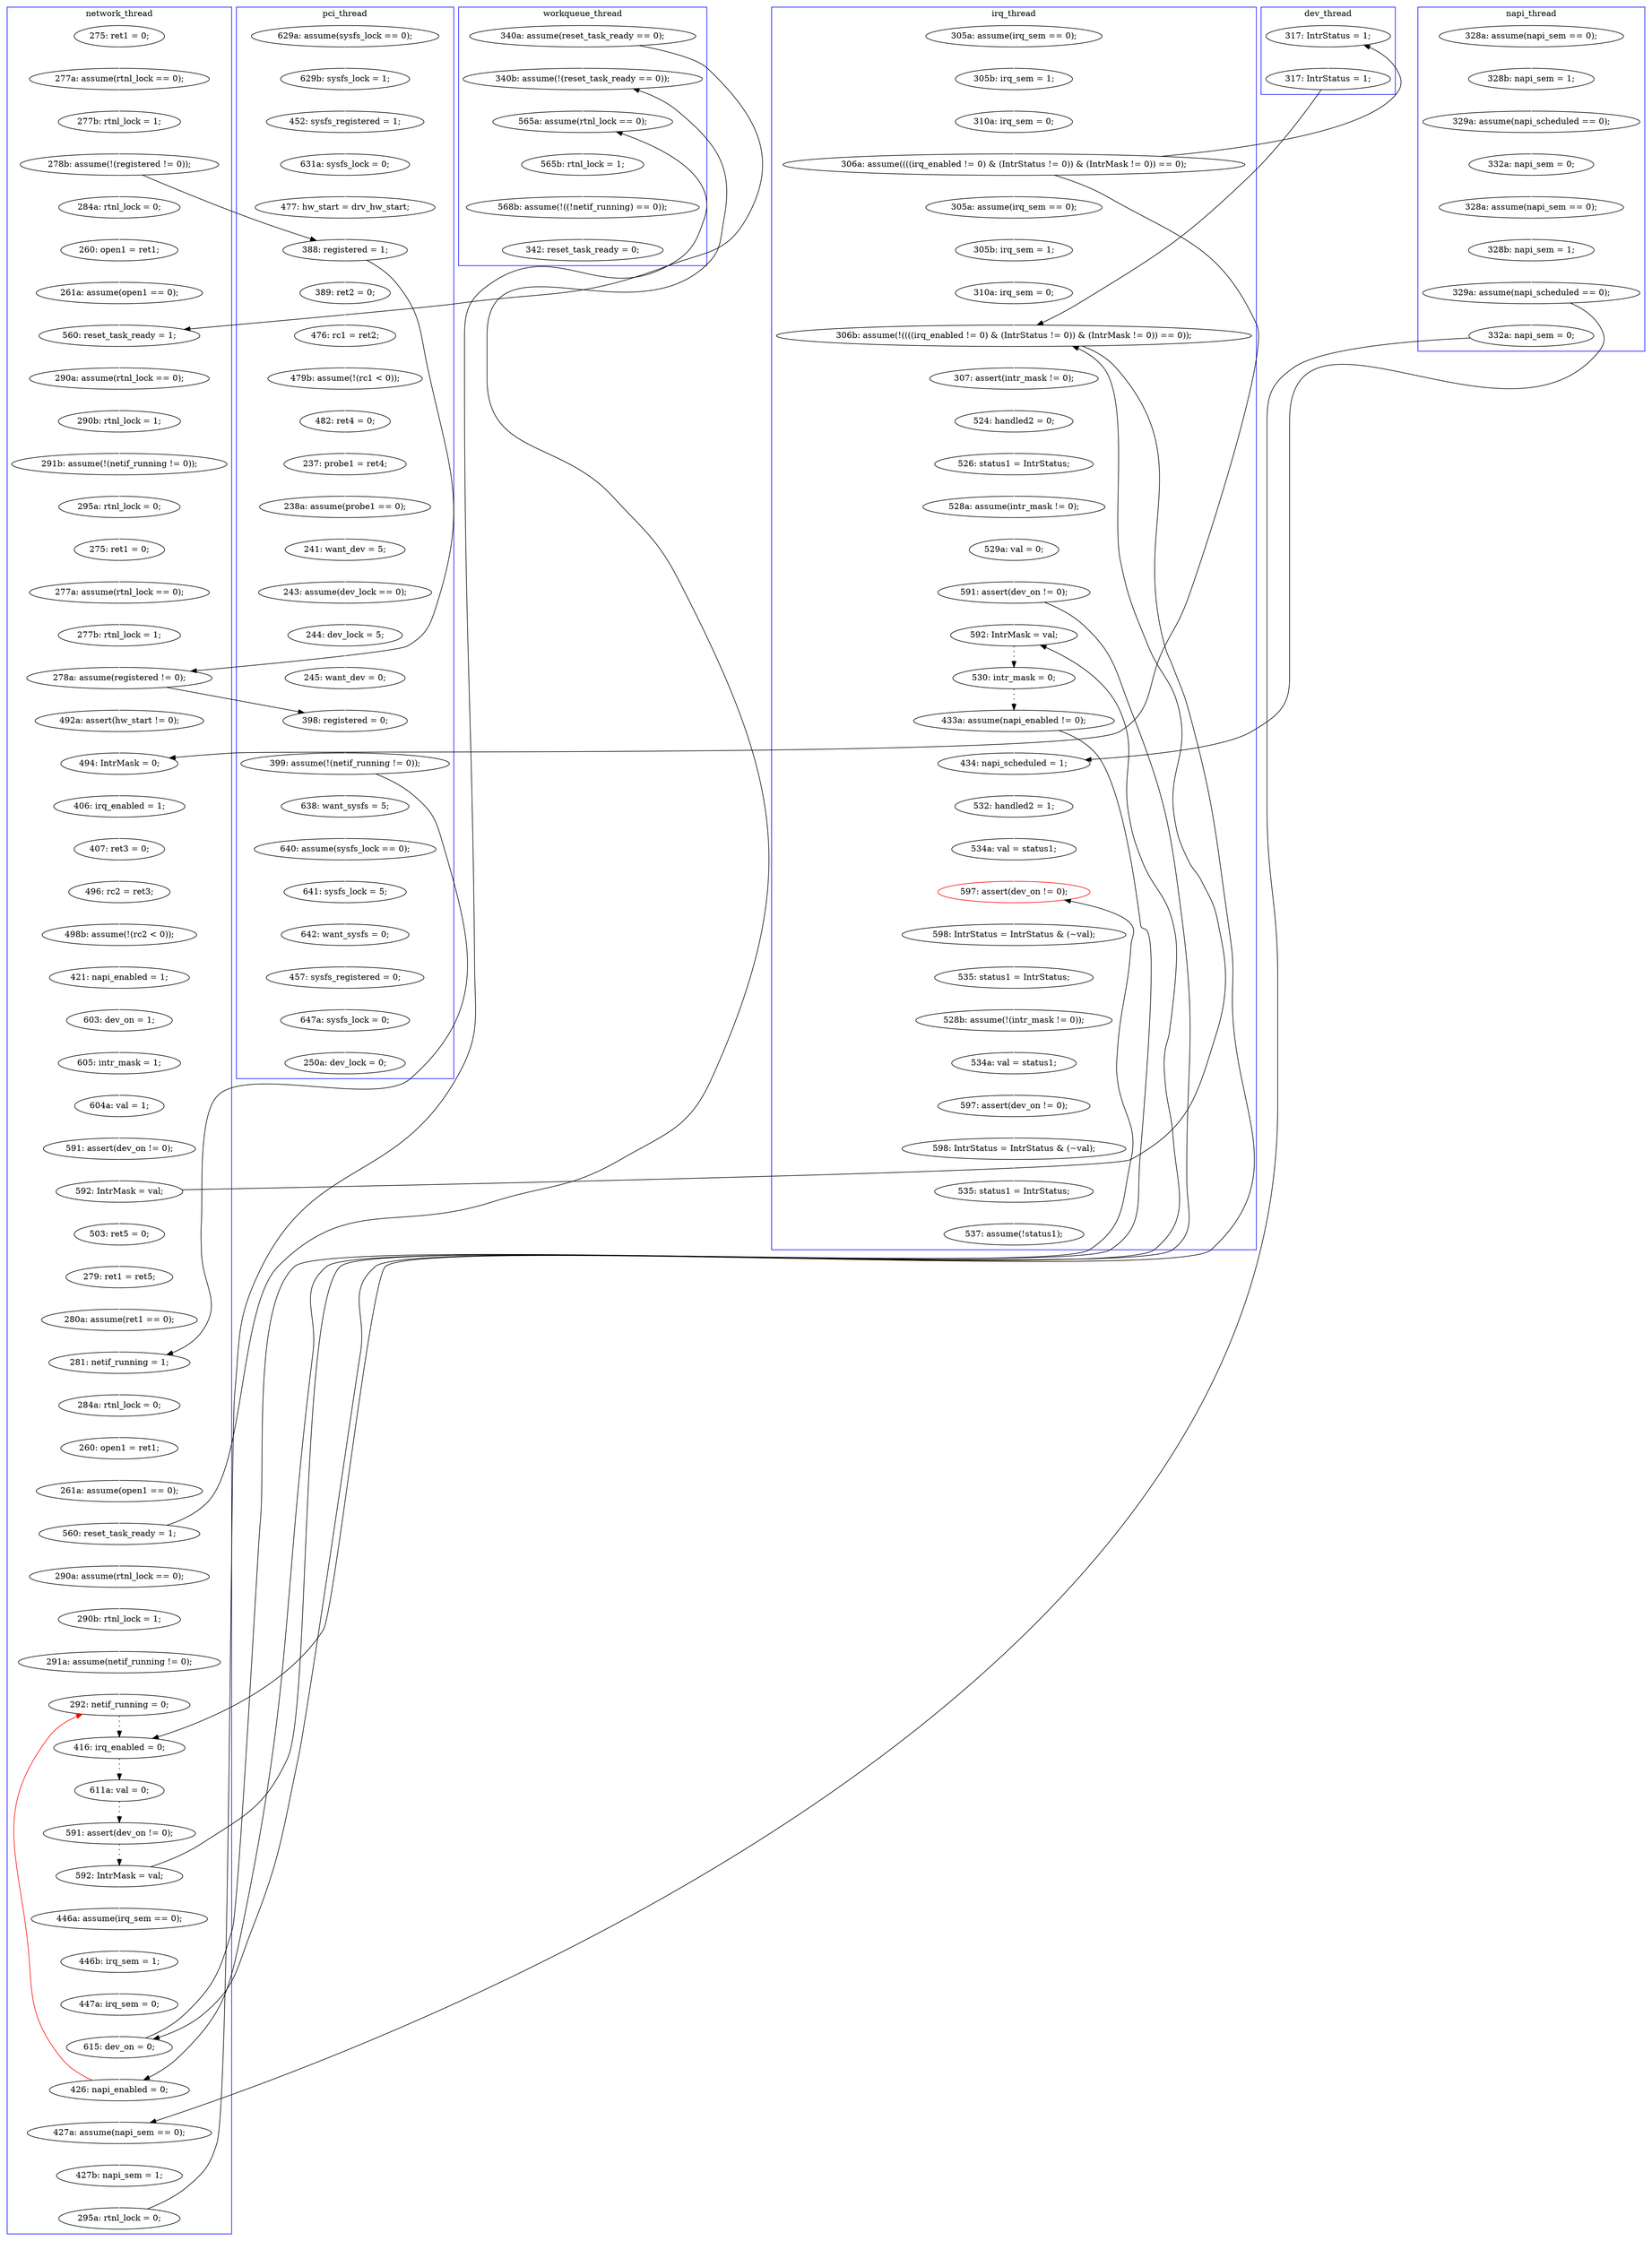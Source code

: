 digraph Counterexample {
	28 -> 30 [color = white, style = solid]
	142 -> 143 [color = white, style = solid]
	157 -> 161 [color = white, style = solid]
	33 -> 55 [color = white, style = solid]
	252 -> 262 [color = black, style = solid, constraint = false]
	167 -> 168 [color = white, style = solid]
	44 -> 63 [color = black, style = solid, constraint = false]
	236 -> 237 [color = black, style = dotted]
	161 -> 167 [color = white, style = solid]
	263 -> 264 [color = white, style = solid]
	88 -> 253 [color = black, style = solid, constraint = false]
	150 -> 153 [color = white, style = solid]
	68 -> 69 [color = white, style = solid]
	30 -> 31 [color = white, style = solid]
	187 -> 188 [color = black, style = solid, constraint = false]
	252 -> 253 [color = white, style = solid]
	269 -> 271 [color = white, style = solid]
	124 -> 131 [color = white, style = solid]
	188 -> 189 [color = white, style = solid]
	91 -> 94 [color = white, style = solid]
	204 -> 212 [color = white, style = solid]
	220 -> 221 [color = white, style = solid]
	33 -> 103 [color = black, style = solid, constraint = false]
	148 -> 149 [color = white, style = solid]
	31 -> 33 [color = white, style = solid]
	96 -> 98 [color = white, style = solid]
	131 -> 134 [color = white, style = solid]
	248 -> 254 [color = white, style = solid]
	221 -> 223 [color = white, style = solid]
	105 -> 108 [color = white, style = solid]
	216 -> 238 [color = white, style = solid]
	132 -> 176 [color = white, style = solid]
	118 -> 119 [color = white, style = solid]
	143 -> 148 [color = white, style = solid]
	175 -> 186 [color = white, style = solid]
	187 -> 195 [color = white, style = solid]
	169 -> 170 [color = white, style = solid]
	44 -> 280 [color = white, style = solid]
	256 -> 257 [color = white, style = solid]
	215 -> 280 [color = black, style = solid, constraint = false]
	210 -> 215 [color = white, style = solid]
	241 -> 244 [color = black, style = dotted]
	270 -> 293 [color = black, style = solid, constraint = false]
	186 -> 187 [color = white, style = solid]
	203 -> 207 [color = white, style = solid]
	137 -> 142 [color = white, style = solid]
	215 -> 220 [color = white, style = solid]
	262 -> 263 [color = white, style = solid]
	254 -> 262 [color = white, style = solid]
	86 -> 88 [color = white, style = solid]
	196 -> 199 [color = white, style = solid]
	234 -> 236 [color = black, style = dotted]
	112 -> 115 [color = white, style = solid]
	274 -> 277 [color = white, style = solid]
	59 -> 63 [color = white, style = solid]
	212 -> 216 [color = white, style = solid]
	117 -> 118 [color = white, style = solid]
	103 -> 137 [color = black, style = solid, constraint = false]
	74 -> 75 [color = white, style = solid]
	280 -> 293 [color = white, style = solid]
	149 -> 150 [color = white, style = solid]
	237 -> 241 [color = black, style = solid, constraint = false]
	168 -> 169 [color = white, style = solid]
	119 -> 157 [color = white, style = solid]
	160 -> 173 [color = white, style = solid]
	254 -> 269 [color = black, style = solid, constraint = false]
	47 -> 143 [color = black, style = solid, constraint = false]
	88 -> 180 [color = white, style = solid]
	90 -> 91 [color = white, style = solid]
	246 -> 248 [color = white, style = solid]
	104 -> 105 [color = white, style = solid]
	188 -> 230 [color = black, style = solid, constraint = false]
	108 -> 109 [color = white, style = solid]
	47 -> 159 [color = white, style = solid]
	153 -> 156 [color = white, style = solid]
	98 -> 103 [color = white, style = solid]
	156 -> 171 [color = white, style = solid]
	238 -> 254 [color = black, style = solid, constraint = false]
	199 -> 202 [color = white, style = solid]
	264 -> 270 [color = white, style = solid]
	230 -> 234 [color = black, style = dotted]
	277 -> 289 [color = white, style = solid]
	289 -> 291 [color = white, style = solid]
	271 -> 274 [color = white, style = solid]
	56 -> 59 [color = white, style = solid]
	37 -> 38 [color = white, style = solid]
	134 -> 135 [color = white, style = solid]
	159 -> 160 [color = white, style = solid]
	161 -> 202 [color = black, style = solid, constraint = false]
	63 -> 68 [color = white, style = solid]
	103 -> 104 [color = white, style = solid]
	38 -> 42 [color = white, style = solid]
	201 -> 204 [color = white, style = solid]
	77 -> 83 [color = white, style = solid]
	273 -> 298 [color = white, style = solid]
	300 -> 301 [color = white, style = solid]
	180 -> 263 [color = black, style = solid, constraint = false]
	291 -> 292 [color = white, style = solid]
	262 -> 224 [color = red, style = solid, constraint = false]
	85 -> 86 [color = white, style = solid]
	137 -> 157 [color = black, style = solid, constraint = false]
	71 -> 124 [color = white, style = solid]
	195 -> 196 [color = white, style = solid]
	47 -> 132 [color = black, style = solid, constraint = false]
	109 -> 112 [color = white, style = solid]
	293 -> 294 [color = white, style = solid]
	202 -> 203 [color = white, style = solid]
	55 -> 56 [color = white, style = solid]
	69 -> 71 [color = white, style = solid]
	173 -> 188 [color = white, style = solid]
	292 -> 300 [color = white, style = solid]
	83 -> 85 [color = white, style = solid]
	296 -> 307 [color = white, style = solid]
	223 -> 224 [color = white, style = solid]
	75 -> 77 [color = white, style = solid]
	42 -> 47 [color = white, style = solid]
	294 -> 296 [color = white, style = solid]
	224 -> 230 [color = black, style = dotted]
	257 -> 269 [color = white, style = solid]
	170 -> 258 [color = white, style = solid]
	172 -> 175 [color = white, style = solid]
	207 -> 210 [color = white, style = solid]
	171 -> 172 [color = white, style = solid]
	189 -> 201 [color = white, style = solid]
	135 -> 137 [color = white, style = solid]
	244 -> 252 [color = black, style = dotted]
	237 -> 245 [color = white, style = solid]
	94 -> 96 [color = white, style = solid]
	238 -> 241 [color = white, style = solid]
	258 -> 273 [color = white, style = solid]
	245 -> 246 [color = white, style = solid]
	115 -> 116 [color = white, style = solid]
	176 -> 188 [color = black, style = solid, constraint = false]
	116 -> 117 [color = white, style = solid]
	253 -> 256 [color = white, style = solid]
	subgraph cluster7 {
		label = dev_thread
		color = blue
		132  [label = "317: IntrStatus = 1;"]
		176  [label = "317: IntrStatus = 1;"]
	}
	subgraph cluster4 {
		label = napi_thread
		color = blue
		85  [label = "328a: assume(napi_sem == 0);"]
		180  [label = "332a: napi_sem = 0;"]
		77  [label = "329a: assume(napi_scheduled == 0);"]
		88  [label = "329a: assume(napi_scheduled == 0);"]
		83  [label = "332a: napi_sem = 0;"]
		74  [label = "328a: assume(napi_sem == 0);"]
		86  [label = "328b: napi_sem = 1;"]
		75  [label = "328b: napi_sem = 1;"]
	}
	subgraph cluster3 {
		label = irq_thread
		color = blue
		271  [label = "598: IntrStatus = IntrStatus & (~val);"]
		160  [label = "305b: irq_sem = 1;"]
		241  [label = "592: IntrMask = val;"]
		244  [label = "530: intr_mask = 0;"]
		289  [label = "534a: val = status1;"]
		38  [label = "305b: irq_sem = 1;"]
		204  [label = "526: status1 = IntrStatus;"]
		173  [label = "310a: irq_sem = 0;"]
		252  [label = "433a: assume(napi_enabled != 0);"]
		301  [label = "537: assume(!status1);"]
		212  [label = "528a: assume(intr_mask != 0);"]
		37  [label = "305a: assume(irq_sem == 0);"]
		256  [label = "532: handled2 = 1;"]
		291  [label = "597: assert(dev_on != 0);"]
		238  [label = "591: assert(dev_on != 0);"]
		253  [label = "434: napi_scheduled = 1;"]
		292  [label = "598: IntrStatus = IntrStatus & (~val);"]
		300  [label = "535: status1 = IntrStatus;"]
		159  [label = "305a: assume(irq_sem == 0);"]
		277  [label = "528b: assume(!(intr_mask != 0));"]
		189  [label = "307: assert(intr_mask != 0);"]
		269  [label = "597: assert(dev_on != 0);", color = red]
		42  [label = "310a: irq_sem = 0;"]
		188  [label = "306b: assume(!((((irq_enabled != 0) & (IntrStatus != 0)) & (IntrMask != 0)) == 0));"]
		257  [label = "534a: val = status1;"]
		274  [label = "535: status1 = IntrStatus;"]
		216  [label = "529a: val = 0;"]
		201  [label = "524: handled2 = 0;"]
		47  [label = "306a: assume((((irq_enabled != 0) & (IntrStatus != 0)) & (IntrMask != 0)) == 0);"]
	}
	subgraph cluster5 {
		label = workqueue_thread
		color = blue
		293  [label = "565a: assume(rtnl_lock == 0);"]
		44  [label = "340a: assume(reset_task_ready == 0);"]
		280  [label = "340b: assume(!(reset_task_ready == 0));"]
		307  [label = "342: reset_task_ready = 0;"]
		294  [label = "565b: rtnl_lock = 1;"]
		296  [label = "568b: assume(!((!netif_running) == 0));"]
	}
	subgraph cluster2 {
		label = network_thread
		color = blue
		131  [label = "275: ret1 = 0;"]
		248  [label = "447a: irq_sem = 0;"]
		142  [label = "492a: assert(hw_start != 0);"]
		237  [label = "592: IntrMask = val;"]
		202  [label = "281: netif_running = 1;"]
		221  [label = "290b: rtnl_lock = 1;"]
		196  [label = "279: ret1 = ret5;"]
		63  [label = "560: reset_task_ready = 1;"]
		246  [label = "446b: irq_sem = 1;"]
		143  [label = "494: IntrMask = 0;"]
		172  [label = "605: intr_mask = 1;"]
		270  [label = "295a: rtnl_lock = 0;"]
		71  [label = "291b: assume(!(netif_running != 0));"]
		234  [label = "611a: val = 0;"]
		186  [label = "591: assert(dev_on != 0);"]
		59  [label = "261a: assume(open1 == 0);"]
		156  [label = "421: napi_enabled = 1;"]
		31  [label = "277b: rtnl_lock = 1;"]
		195  [label = "503: ret5 = 0;"]
		28  [label = "275: ret1 = 0;"]
		68  [label = "290a: assume(rtnl_lock == 0);"]
		187  [label = "592: IntrMask = val;"]
		69  [label = "290b: rtnl_lock = 1;"]
		264  [label = "427b: napi_sem = 1;"]
		153  [label = "498b: assume(!(rc2 < 0));"]
		210  [label = "261a: assume(open1 == 0);"]
		150  [label = "496: rc2 = ret3;"]
		262  [label = "426: napi_enabled = 0;"]
		230  [label = "416: irq_enabled = 0;"]
		56  [label = "260: open1 = ret1;"]
		263  [label = "427a: assume(napi_sem == 0);"]
		30  [label = "277a: assume(rtnl_lock == 0);"]
		245  [label = "446a: assume(irq_sem == 0);"]
		33  [label = "278b: assume(!(registered != 0));"]
		223  [label = "291a: assume(netif_running != 0);"]
		220  [label = "290a: assume(rtnl_lock == 0);"]
		148  [label = "406: irq_enabled = 1;"]
		236  [label = "591: assert(dev_on != 0);"]
		171  [label = "603: dev_on = 1;"]
		199  [label = "280a: assume(ret1 == 0);"]
		55  [label = "284a: rtnl_lock = 0;"]
		137  [label = "278a: assume(registered != 0);"]
		134  [label = "277a: assume(rtnl_lock == 0);"]
		149  [label = "407: ret3 = 0;"]
		254  [label = "615: dev_on = 0;"]
		215  [label = "560: reset_task_ready = 1;"]
		135  [label = "277b: rtnl_lock = 1;"]
		224  [label = "292: netif_running = 0;"]
		203  [label = "284a: rtnl_lock = 0;"]
		124  [label = "295a: rtnl_lock = 0;"]
		175  [label = "604a: val = 1;"]
		207  [label = "260: open1 = ret1;"]
	}
	subgraph cluster1 {
		label = pci_thread
		color = blue
		104  [label = "389: ret2 = 0;"]
		273  [label = "647a: sysfs_lock = 0;"]
		161  [label = "399: assume(!(netif_running != 0));"]
		98  [label = "477: hw_start = drv_hw_start;"]
		112  [label = "237: probe1 = ret4;"]
		108  [label = "479b: assume(!(rc1 < 0));"]
		157  [label = "398: registered = 0;"]
		168  [label = "640: assume(sysfs_lock == 0);"]
		96  [label = "631a: sysfs_lock = 0;"]
		119  [label = "245: want_dev = 0;"]
		167  [label = "638: want_sysfs = 5;"]
		109  [label = "482: ret4 = 0;"]
		169  [label = "641: sysfs_lock = 5;"]
		105  [label = "476: rc1 = ret2;"]
		298  [label = "250a: dev_lock = 0;"]
		90  [label = "629a: assume(sysfs_lock == 0);"]
		91  [label = "629b: sysfs_lock = 1;"]
		117  [label = "243: assume(dev_lock == 0);"]
		103  [label = "388: registered = 1;"]
		116  [label = "241: want_dev = 5;"]
		94  [label = "452: sysfs_registered = 1;"]
		170  [label = "642: want_sysfs = 0;"]
		115  [label = "238a: assume(probe1 == 0);"]
		118  [label = "244: dev_lock = 5;"]
		258  [label = "457: sysfs_registered = 0;"]
	}
}